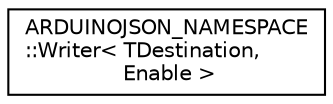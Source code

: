 digraph "Graphical Class Hierarchy"
{
 // LATEX_PDF_SIZE
  edge [fontname="Helvetica",fontsize="10",labelfontname="Helvetica",labelfontsize="10"];
  node [fontname="Helvetica",fontsize="10",shape=record];
  rankdir="LR";
  Node0 [label="ARDUINOJSON_NAMESPACE\l::Writer\< TDestination,\l Enable \>",height=0.2,width=0.4,color="black", fillcolor="white", style="filled",URL="$classARDUINOJSON__NAMESPACE_1_1Writer.html",tooltip=" "];
}
